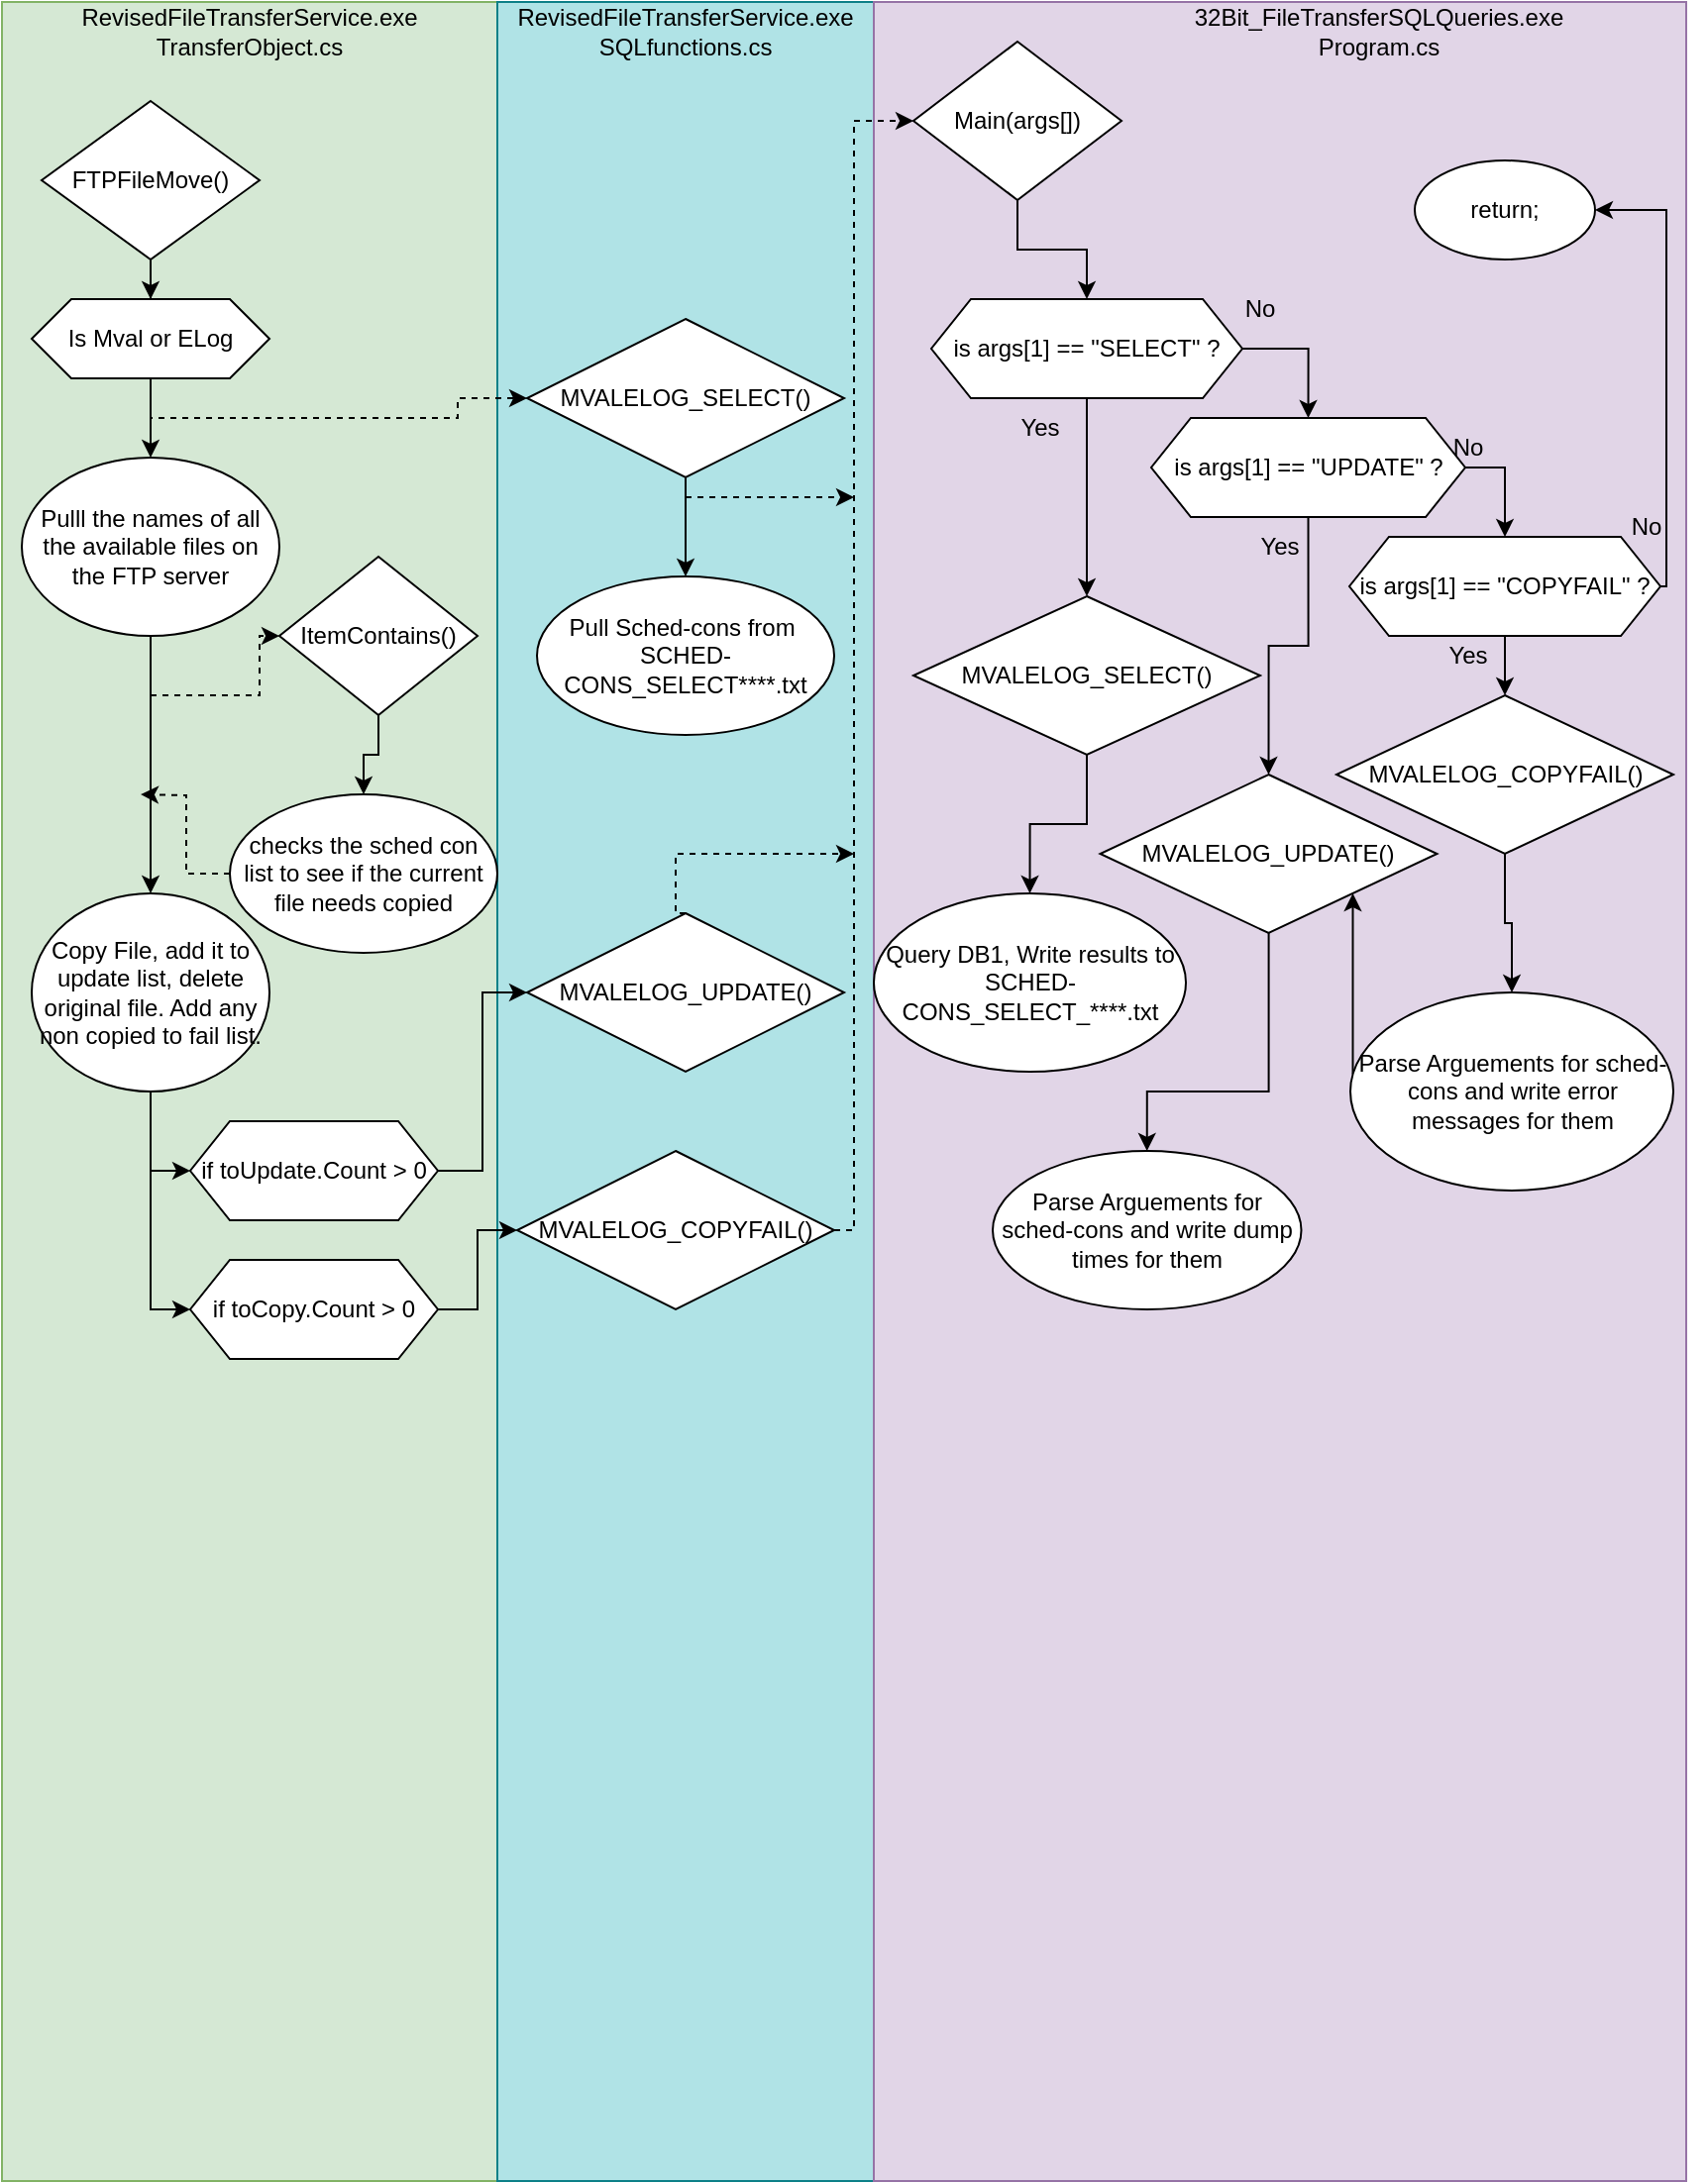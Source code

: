 <mxfile version="20.6.2" type="device"><diagram id="tJxXPRME8YcyRXdZRC9T" name="Page-1"><mxGraphModel dx="2046" dy="1186" grid="1" gridSize="10" guides="1" tooltips="1" connect="1" arrows="1" fold="1" page="1" pageScale="1" pageWidth="850" pageHeight="1100" math="0" shadow="0"><root><mxCell id="0"/><mxCell id="1" parent="0"/><mxCell id="MQ-33DzPBGhLaor60waO-1" value="" style="rounded=0;whiteSpace=wrap;html=1;fillColor=#d5e8d4;strokeColor=#82b366;" parent="1" vertex="1"><mxGeometry width="250" height="1100" as="geometry"/></mxCell><mxCell id="MQ-33DzPBGhLaor60waO-2" value="" style="rounded=0;whiteSpace=wrap;html=1;fillColor=#b0e3e6;strokeColor=#0e8088;" parent="1" vertex="1"><mxGeometry x="250" width="190" height="1100" as="geometry"/></mxCell><mxCell id="MQ-33DzPBGhLaor60waO-3" value="" style="rounded=0;whiteSpace=wrap;html=1;fillColor=#e1d5e7;strokeColor=#9673a6;" parent="1" vertex="1"><mxGeometry x="440" width="410" height="1100" as="geometry"/></mxCell><mxCell id="MQ-33DzPBGhLaor60waO-4" value="RevisedFileTransferService.exe&lt;br&gt;TransferObject.cs" style="text;html=1;strokeColor=none;fillColor=none;align=center;verticalAlign=middle;whiteSpace=wrap;rounded=0;" parent="1" vertex="1"><mxGeometry x="95" width="60" height="30" as="geometry"/></mxCell><mxCell id="MQ-33DzPBGhLaor60waO-5" value="RevisedFileTransferService.exe&lt;br&gt;SQLfunctions.cs" style="text;html=1;strokeColor=none;fillColor=none;align=center;verticalAlign=middle;whiteSpace=wrap;rounded=0;" parent="1" vertex="1"><mxGeometry x="315" width="60" height="30" as="geometry"/></mxCell><mxCell id="MQ-33DzPBGhLaor60waO-6" value="32Bit_FileTransferSQLQueries.exe&lt;br&gt;Program.cs" style="text;html=1;strokeColor=none;fillColor=none;align=center;verticalAlign=middle;whiteSpace=wrap;rounded=0;" parent="1" vertex="1"><mxGeometry x="665" width="60" height="30" as="geometry"/></mxCell><mxCell id="MQ-33DzPBGhLaor60waO-65" style="edgeStyle=orthogonalEdgeStyle;rounded=0;orthogonalLoop=1;jettySize=auto;html=1;entryX=0.5;entryY=0;entryDx=0;entryDy=0;" parent="1" source="MQ-33DzPBGhLaor60waO-8" target="MQ-33DzPBGhLaor60waO-9" edge="1"><mxGeometry relative="1" as="geometry"/></mxCell><mxCell id="MQ-33DzPBGhLaor60waO-8" value="FTPFileMove()" style="rhombus;whiteSpace=wrap;html=1;" parent="1" vertex="1"><mxGeometry x="20" y="50" width="110" height="80" as="geometry"/></mxCell><mxCell id="MQ-33DzPBGhLaor60waO-67" style="edgeStyle=orthogonalEdgeStyle;rounded=0;orthogonalLoop=1;jettySize=auto;html=1;entryX=0;entryY=0.5;entryDx=0;entryDy=0;dashed=1;" parent="1" source="MQ-33DzPBGhLaor60waO-9" target="MQ-33DzPBGhLaor60waO-11" edge="1"><mxGeometry relative="1" as="geometry"><Array as="points"><mxPoint x="75" y="210"/><mxPoint x="230" y="210"/><mxPoint x="230" y="200"/></Array></mxGeometry></mxCell><mxCell id="MQ-33DzPBGhLaor60waO-68" style="edgeStyle=orthogonalEdgeStyle;rounded=0;orthogonalLoop=1;jettySize=auto;html=1;entryX=0.5;entryY=0;entryDx=0;entryDy=0;" parent="1" source="MQ-33DzPBGhLaor60waO-9" target="MQ-33DzPBGhLaor60waO-61" edge="1"><mxGeometry relative="1" as="geometry"/></mxCell><mxCell id="MQ-33DzPBGhLaor60waO-9" value="Is Mval or ELog" style="shape=hexagon;perimeter=hexagonPerimeter2;whiteSpace=wrap;html=1;fixedSize=1;" parent="1" vertex="1"><mxGeometry x="15" y="150" width="120" height="40" as="geometry"/></mxCell><mxCell id="MQ-33DzPBGhLaor60waO-41" style="edgeStyle=orthogonalEdgeStyle;rounded=0;orthogonalLoop=1;jettySize=auto;html=1;entryX=0.5;entryY=0;entryDx=0;entryDy=0;" parent="1" source="MQ-33DzPBGhLaor60waO-11" target="MQ-33DzPBGhLaor60waO-38" edge="1"><mxGeometry relative="1" as="geometry"/></mxCell><mxCell id="MQ-33DzPBGhLaor60waO-59" style="edgeStyle=orthogonalEdgeStyle;rounded=0;orthogonalLoop=1;jettySize=auto;html=1;dashed=1;" parent="1" edge="1"><mxGeometry relative="1" as="geometry"><mxPoint x="430" y="250" as="targetPoint"/><mxPoint x="345" y="250" as="sourcePoint"/></mxGeometry></mxCell><mxCell id="MQ-33DzPBGhLaor60waO-11" value="MVALELOG_SELECT()" style="rhombus;whiteSpace=wrap;html=1;" parent="1" vertex="1"><mxGeometry x="265" y="160" width="160" height="80" as="geometry"/></mxCell><mxCell id="MQ-33DzPBGhLaor60waO-24" style="edgeStyle=elbowEdgeStyle;rounded=0;orthogonalLoop=1;jettySize=auto;html=1;entryX=0.5;entryY=0;entryDx=0;entryDy=0;elbow=vertical;" parent="1" source="MQ-33DzPBGhLaor60waO-14" target="MQ-33DzPBGhLaor60waO-15" edge="1"><mxGeometry relative="1" as="geometry"/></mxCell><mxCell id="MQ-33DzPBGhLaor60waO-14" value="Main(args[])" style="rhombus;whiteSpace=wrap;html=1;" parent="1" vertex="1"><mxGeometry x="460" y="20" width="105" height="80" as="geometry"/></mxCell><mxCell id="MQ-33DzPBGhLaor60waO-29" style="edgeStyle=orthogonalEdgeStyle;rounded=0;orthogonalLoop=1;jettySize=auto;html=1;exitX=0.5;exitY=1;exitDx=0;exitDy=0;entryX=0.5;entryY=0;entryDx=0;entryDy=0;" parent="1" source="MQ-33DzPBGhLaor60waO-15" target="MQ-33DzPBGhLaor60waO-18" edge="1"><mxGeometry relative="1" as="geometry"/></mxCell><mxCell id="MQ-33DzPBGhLaor60waO-51" style="edgeStyle=orthogonalEdgeStyle;rounded=0;orthogonalLoop=1;jettySize=auto;html=1;entryX=0.5;entryY=0;entryDx=0;entryDy=0;" parent="1" source="MQ-33DzPBGhLaor60waO-15" target="MQ-33DzPBGhLaor60waO-16" edge="1"><mxGeometry relative="1" as="geometry"><Array as="points"><mxPoint x="659" y="175"/></Array></mxGeometry></mxCell><mxCell id="MQ-33DzPBGhLaor60waO-15" value="is args[1] == &quot;SELECT&quot; ?" style="shape=hexagon;perimeter=hexagonPerimeter2;whiteSpace=wrap;html=1;fixedSize=1;" parent="1" vertex="1"><mxGeometry x="469" y="150" width="157" height="50" as="geometry"/></mxCell><mxCell id="MQ-33DzPBGhLaor60waO-30" style="edgeStyle=orthogonalEdgeStyle;rounded=0;orthogonalLoop=1;jettySize=auto;html=1;exitX=0.5;exitY=1;exitDx=0;exitDy=0;entryX=0.5;entryY=0;entryDx=0;entryDy=0;" parent="1" source="MQ-33DzPBGhLaor60waO-16" target="MQ-33DzPBGhLaor60waO-19" edge="1"><mxGeometry relative="1" as="geometry"/></mxCell><mxCell id="MQ-33DzPBGhLaor60waO-52" style="edgeStyle=orthogonalEdgeStyle;rounded=0;orthogonalLoop=1;jettySize=auto;html=1;entryX=0.5;entryY=0;entryDx=0;entryDy=0;" parent="1" source="MQ-33DzPBGhLaor60waO-16" target="MQ-33DzPBGhLaor60waO-17" edge="1"><mxGeometry relative="1" as="geometry"><Array as="points"><mxPoint x="759" y="235"/></Array></mxGeometry></mxCell><mxCell id="MQ-33DzPBGhLaor60waO-16" value="is args[1] == &quot;UPDATE&quot; ?" style="shape=hexagon;perimeter=hexagonPerimeter2;whiteSpace=wrap;html=1;fixedSize=1;" parent="1" vertex="1"><mxGeometry x="580" y="210" width="158.5" height="50" as="geometry"/></mxCell><mxCell id="MQ-33DzPBGhLaor60waO-31" style="edgeStyle=orthogonalEdgeStyle;rounded=0;orthogonalLoop=1;jettySize=auto;html=1;entryX=0.5;entryY=0;entryDx=0;entryDy=0;" parent="1" source="MQ-33DzPBGhLaor60waO-17" target="MQ-33DzPBGhLaor60waO-20" edge="1"><mxGeometry relative="1" as="geometry"/></mxCell><mxCell id="MQ-33DzPBGhLaor60waO-54" style="edgeStyle=orthogonalEdgeStyle;rounded=0;orthogonalLoop=1;jettySize=auto;html=1;entryX=1;entryY=0.5;entryDx=0;entryDy=0;" parent="1" source="MQ-33DzPBGhLaor60waO-17" target="MQ-33DzPBGhLaor60waO-53" edge="1"><mxGeometry relative="1" as="geometry"><Array as="points"><mxPoint x="840" y="295"/><mxPoint x="840" y="105"/></Array></mxGeometry></mxCell><mxCell id="MQ-33DzPBGhLaor60waO-17" value="is args[1] == &quot;COPYFAIL&quot; ?" style="shape=hexagon;perimeter=hexagonPerimeter2;whiteSpace=wrap;html=1;fixedSize=1;" parent="1" vertex="1"><mxGeometry x="680" y="270" width="157" height="50" as="geometry"/></mxCell><mxCell id="MQ-33DzPBGhLaor60waO-32" style="edgeStyle=orthogonalEdgeStyle;rounded=0;orthogonalLoop=1;jettySize=auto;html=1;entryX=0.5;entryY=0;entryDx=0;entryDy=0;" parent="1" source="MQ-33DzPBGhLaor60waO-18" target="MQ-33DzPBGhLaor60waO-21" edge="1"><mxGeometry relative="1" as="geometry"/></mxCell><mxCell id="MQ-33DzPBGhLaor60waO-18" value="MVALELOG_SELECT()" style="rhombus;whiteSpace=wrap;html=1;" parent="1" vertex="1"><mxGeometry x="460" y="300" width="175" height="80" as="geometry"/></mxCell><mxCell id="MQ-33DzPBGhLaor60waO-33" style="edgeStyle=orthogonalEdgeStyle;rounded=0;orthogonalLoop=1;jettySize=auto;html=1;entryX=0.5;entryY=0;entryDx=0;entryDy=0;" parent="1" source="MQ-33DzPBGhLaor60waO-19" target="MQ-33DzPBGhLaor60waO-22" edge="1"><mxGeometry relative="1" as="geometry"><Array as="points"><mxPoint x="639" y="550"/><mxPoint x="578" y="550"/></Array></mxGeometry></mxCell><mxCell id="MQ-33DzPBGhLaor60waO-19" value="MVALELOG_UPDATE()" style="rhombus;whiteSpace=wrap;html=1;" parent="1" vertex="1"><mxGeometry x="554.25" y="390" width="170" height="80" as="geometry"/></mxCell><mxCell id="MQ-33DzPBGhLaor60waO-34" style="edgeStyle=orthogonalEdgeStyle;rounded=0;orthogonalLoop=1;jettySize=auto;html=1;entryX=0.5;entryY=0;entryDx=0;entryDy=0;" parent="1" source="MQ-33DzPBGhLaor60waO-20" target="MQ-33DzPBGhLaor60waO-23" edge="1"><mxGeometry relative="1" as="geometry"/></mxCell><mxCell id="MQ-33DzPBGhLaor60waO-20" value="MVALELOG_COPYFAIL()" style="rhombus;whiteSpace=wrap;html=1;" parent="1" vertex="1"><mxGeometry x="673.5" y="350" width="170" height="80" as="geometry"/></mxCell><mxCell id="MQ-33DzPBGhLaor60waO-21" value="Query DB1, Write results to SCHED-CONS_SELECT_****.txt" style="ellipse;whiteSpace=wrap;html=1;" parent="1" vertex="1"><mxGeometry x="440" y="450" width="157.5" height="90" as="geometry"/></mxCell><mxCell id="MQ-33DzPBGhLaor60waO-22" value="Parse Arguements for sched-cons and write dump times for them" style="ellipse;whiteSpace=wrap;html=1;" parent="1" vertex="1"><mxGeometry x="500" y="580" width="155.75" height="80" as="geometry"/></mxCell><mxCell id="MQ-33DzPBGhLaor60waO-37" style="edgeStyle=orthogonalEdgeStyle;rounded=0;orthogonalLoop=1;jettySize=auto;html=1;entryX=1;entryY=1;entryDx=0;entryDy=0;" parent="1" source="MQ-33DzPBGhLaor60waO-23" target="MQ-33DzPBGhLaor60waO-19" edge="1"><mxGeometry relative="1" as="geometry"><Array as="points"><mxPoint x="682" y="600"/></Array></mxGeometry></mxCell><mxCell id="MQ-33DzPBGhLaor60waO-23" value="Parse Arguements for sched-cons and write error messages for them" style="ellipse;whiteSpace=wrap;html=1;" parent="1" vertex="1"><mxGeometry x="680.5" y="500" width="163" height="100" as="geometry"/></mxCell><mxCell id="MQ-33DzPBGhLaor60waO-38" value="Pull Sched-cons from&amp;nbsp;&lt;br&gt;SCHED-CONS_SELECT****.txt" style="ellipse;whiteSpace=wrap;html=1;" parent="1" vertex="1"><mxGeometry x="270" y="290" width="150" height="80" as="geometry"/></mxCell><mxCell id="MQ-33DzPBGhLaor60waO-42" value="Yes" style="text;html=1;strokeColor=none;fillColor=none;align=center;verticalAlign=middle;whiteSpace=wrap;rounded=0;" parent="1" vertex="1"><mxGeometry x="494" y="200" width="60" height="30" as="geometry"/></mxCell><mxCell id="MQ-33DzPBGhLaor60waO-43" value="Yes" style="text;html=1;strokeColor=none;fillColor=none;align=center;verticalAlign=middle;whiteSpace=wrap;rounded=0;" parent="1" vertex="1"><mxGeometry x="710" y="315" width="60" height="30" as="geometry"/></mxCell><mxCell id="MQ-33DzPBGhLaor60waO-44" value="Yes" style="text;html=1;strokeColor=none;fillColor=none;align=center;verticalAlign=middle;whiteSpace=wrap;rounded=0;" parent="1" vertex="1"><mxGeometry x="615" y="260" width="60" height="30" as="geometry"/></mxCell><mxCell id="MQ-33DzPBGhLaor60waO-48" value="No" style="text;html=1;strokeColor=none;fillColor=none;align=center;verticalAlign=middle;whiteSpace=wrap;rounded=0;" parent="1" vertex="1"><mxGeometry x="800" y="250" width="60" height="30" as="geometry"/></mxCell><mxCell id="MQ-33DzPBGhLaor60waO-49" value="No" style="text;html=1;strokeColor=none;fillColor=none;align=center;verticalAlign=middle;whiteSpace=wrap;rounded=0;" parent="1" vertex="1"><mxGeometry x="710" y="210" width="60" height="30" as="geometry"/></mxCell><mxCell id="MQ-33DzPBGhLaor60waO-50" value="No" style="text;html=1;strokeColor=none;fillColor=none;align=center;verticalAlign=middle;whiteSpace=wrap;rounded=0;" parent="1" vertex="1"><mxGeometry x="605" y="140" width="60" height="30" as="geometry"/></mxCell><mxCell id="MQ-33DzPBGhLaor60waO-53" value="return;" style="ellipse;whiteSpace=wrap;html=1;" parent="1" vertex="1"><mxGeometry x="713" y="80" width="91" height="50" as="geometry"/></mxCell><mxCell id="MQ-33DzPBGhLaor60waO-57" style="edgeStyle=orthogonalEdgeStyle;rounded=0;orthogonalLoop=1;jettySize=auto;html=1;dashed=1;exitX=1;exitY=0.5;exitDx=0;exitDy=0;entryX=0;entryY=0.5;entryDx=0;entryDy=0;" parent="1" source="MQ-33DzPBGhLaor60waO-56" target="MQ-33DzPBGhLaor60waO-14" edge="1"><mxGeometry relative="1" as="geometry"><mxPoint x="430" y="260" as="targetPoint"/><Array as="points"><mxPoint x="430" y="620"/><mxPoint x="430" y="60"/></Array></mxGeometry></mxCell><mxCell id="MQ-33DzPBGhLaor60waO-58" style="edgeStyle=orthogonalEdgeStyle;rounded=0;orthogonalLoop=1;jettySize=auto;html=1;dashed=1;exitX=0.5;exitY=0;exitDx=0;exitDy=0;" parent="1" source="MQ-33DzPBGhLaor60waO-55" edge="1"><mxGeometry relative="1" as="geometry"><mxPoint x="430" y="430" as="targetPoint"/><Array as="points"><mxPoint x="340" y="430"/></Array></mxGeometry></mxCell><mxCell id="MQ-33DzPBGhLaor60waO-55" value="MVALELOG_UPDATE()" style="rhombus;whiteSpace=wrap;html=1;" parent="1" vertex="1"><mxGeometry x="265" y="460" width="160" height="80" as="geometry"/></mxCell><mxCell id="MQ-33DzPBGhLaor60waO-56" value="MVALELOG_COPYFAIL()" style="rhombus;whiteSpace=wrap;html=1;" parent="1" vertex="1"><mxGeometry x="260" y="580" width="160" height="80" as="geometry"/></mxCell><mxCell id="MQ-33DzPBGhLaor60waO-71" style="edgeStyle=orthogonalEdgeStyle;rounded=0;orthogonalLoop=1;jettySize=auto;html=1;entryX=0;entryY=0.5;entryDx=0;entryDy=0;dashed=1;" parent="1" source="MQ-33DzPBGhLaor60waO-61" target="MQ-33DzPBGhLaor60waO-69" edge="1"><mxGeometry relative="1" as="geometry"><Array as="points"><mxPoint x="75" y="350"/><mxPoint x="130" y="350"/><mxPoint x="130" y="320"/></Array></mxGeometry></mxCell><mxCell id="MQ-33DzPBGhLaor60waO-72" style="edgeStyle=orthogonalEdgeStyle;rounded=0;orthogonalLoop=1;jettySize=auto;html=1;entryX=0.5;entryY=0;entryDx=0;entryDy=0;" parent="1" source="MQ-33DzPBGhLaor60waO-61" target="MQ-33DzPBGhLaor60waO-70" edge="1"><mxGeometry relative="1" as="geometry"/></mxCell><mxCell id="MQ-33DzPBGhLaor60waO-61" value="Pulll the names of all the available files on the FTP server" style="ellipse;whiteSpace=wrap;html=1;" parent="1" vertex="1"><mxGeometry x="10" y="230" width="130" height="90" as="geometry"/></mxCell><mxCell id="MQ-33DzPBGhLaor60waO-74" style="edgeStyle=orthogonalEdgeStyle;rounded=0;orthogonalLoop=1;jettySize=auto;html=1;entryX=0.5;entryY=0;entryDx=0;entryDy=0;" parent="1" source="MQ-33DzPBGhLaor60waO-69" target="MQ-33DzPBGhLaor60waO-73" edge="1"><mxGeometry relative="1" as="geometry"/></mxCell><mxCell id="MQ-33DzPBGhLaor60waO-69" value="ItemContains()" style="rhombus;whiteSpace=wrap;html=1;" parent="1" vertex="1"><mxGeometry x="140" y="280" width="100" height="80" as="geometry"/></mxCell><mxCell id="MQ-33DzPBGhLaor60waO-78" style="edgeStyle=orthogonalEdgeStyle;rounded=0;orthogonalLoop=1;jettySize=auto;html=1;entryX=0;entryY=0.5;entryDx=0;entryDy=0;" parent="1" source="MQ-33DzPBGhLaor60waO-70" target="MQ-33DzPBGhLaor60waO-76" edge="1"><mxGeometry relative="1" as="geometry"/></mxCell><mxCell id="MQ-33DzPBGhLaor60waO-79" style="edgeStyle=orthogonalEdgeStyle;rounded=0;orthogonalLoop=1;jettySize=auto;html=1;entryX=0;entryY=0.5;entryDx=0;entryDy=0;" parent="1" source="MQ-33DzPBGhLaor60waO-70" target="MQ-33DzPBGhLaor60waO-77" edge="1"><mxGeometry relative="1" as="geometry"/></mxCell><mxCell id="MQ-33DzPBGhLaor60waO-70" value="Copy File, add it to update list, delete original file. Add any non copied to fail list." style="ellipse;whiteSpace=wrap;html=1;" parent="1" vertex="1"><mxGeometry x="15" y="450" width="120" height="100" as="geometry"/></mxCell><mxCell id="MQ-33DzPBGhLaor60waO-75" style="edgeStyle=orthogonalEdgeStyle;rounded=0;orthogonalLoop=1;jettySize=auto;html=1;dashed=1;" parent="1" source="MQ-33DzPBGhLaor60waO-73" edge="1"><mxGeometry relative="1" as="geometry"><mxPoint x="70" y="400" as="targetPoint"/></mxGeometry></mxCell><mxCell id="MQ-33DzPBGhLaor60waO-73" value="checks the sched con list to see if the current file needs copied" style="ellipse;whiteSpace=wrap;html=1;" parent="1" vertex="1"><mxGeometry x="115" y="400" width="135" height="80" as="geometry"/></mxCell><mxCell id="MQ-33DzPBGhLaor60waO-80" style="edgeStyle=orthogonalEdgeStyle;rounded=0;orthogonalLoop=1;jettySize=auto;html=1;entryX=0;entryY=0.5;entryDx=0;entryDy=0;" parent="1" source="MQ-33DzPBGhLaor60waO-76" target="MQ-33DzPBGhLaor60waO-55" edge="1"><mxGeometry relative="1" as="geometry"/></mxCell><mxCell id="MQ-33DzPBGhLaor60waO-76" value="if toUpdate.Count &amp;gt; 0" style="shape=hexagon;perimeter=hexagonPerimeter2;whiteSpace=wrap;html=1;fixedSize=1;" parent="1" vertex="1"><mxGeometry x="95" y="565" width="125" height="50" as="geometry"/></mxCell><mxCell id="MQ-33DzPBGhLaor60waO-81" style="edgeStyle=orthogonalEdgeStyle;rounded=0;orthogonalLoop=1;jettySize=auto;html=1;entryX=0;entryY=0.5;entryDx=0;entryDy=0;" parent="1" source="MQ-33DzPBGhLaor60waO-77" target="MQ-33DzPBGhLaor60waO-56" edge="1"><mxGeometry relative="1" as="geometry"/></mxCell><mxCell id="MQ-33DzPBGhLaor60waO-77" value="if toCopy.Count &amp;gt; 0" style="shape=hexagon;perimeter=hexagonPerimeter2;whiteSpace=wrap;html=1;fixedSize=1;" parent="1" vertex="1"><mxGeometry x="95" y="635" width="125" height="50" as="geometry"/></mxCell></root></mxGraphModel></diagram></mxfile>